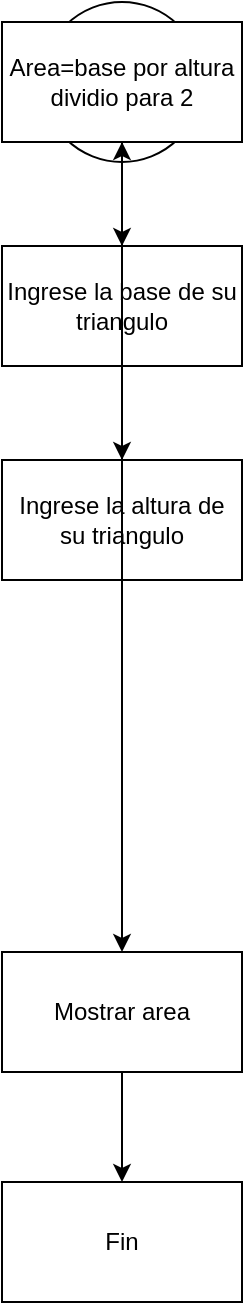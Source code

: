 <mxfile version="26.2.9">
  <diagram name="Page-1" id="Dopk1gnTmT2kTfZfCHLD">
    <mxGraphModel dx="1188" dy="695" grid="1" gridSize="10" guides="1" tooltips="1" connect="1" arrows="1" fold="1" page="1" pageScale="1" pageWidth="827" pageHeight="1169" math="0" shadow="0">
      <root>
        <mxCell id="0" />
        <mxCell id="1" parent="0" />
        <mxCell id="R4Syxa_mexcD-WkNILK0-26" value="" style="edgeStyle=orthogonalEdgeStyle;rounded=0;orthogonalLoop=1;jettySize=auto;html=1;" edge="1" parent="1" source="R4Syxa_mexcD-WkNILK0-1" target="R4Syxa_mexcD-WkNILK0-25">
          <mxGeometry relative="1" as="geometry" />
        </mxCell>
        <mxCell id="R4Syxa_mexcD-WkNILK0-1" value="Incio" style="ellipse;whiteSpace=wrap;html=1;aspect=fixed;" vertex="1" parent="1">
          <mxGeometry x="374" y="80" width="80" height="80" as="geometry" />
        </mxCell>
        <mxCell id="R4Syxa_mexcD-WkNILK0-28" value="" style="edgeStyle=orthogonalEdgeStyle;rounded=0;orthogonalLoop=1;jettySize=auto;html=1;" edge="1" parent="1" source="R4Syxa_mexcD-WkNILK0-25" target="R4Syxa_mexcD-WkNILK0-27">
          <mxGeometry relative="1" as="geometry" />
        </mxCell>
        <mxCell id="R4Syxa_mexcD-WkNILK0-25" value="Ingrese la base de su triangulo" style="whiteSpace=wrap;html=1;" vertex="1" parent="1">
          <mxGeometry x="354" y="202" width="120" height="60" as="geometry" />
        </mxCell>
        <mxCell id="R4Syxa_mexcD-WkNILK0-30" value="" style="edgeStyle=orthogonalEdgeStyle;rounded=0;orthogonalLoop=1;jettySize=auto;html=1;" edge="1" parent="1" source="R4Syxa_mexcD-WkNILK0-27" target="R4Syxa_mexcD-WkNILK0-29">
          <mxGeometry relative="1" as="geometry" />
        </mxCell>
        <mxCell id="R4Syxa_mexcD-WkNILK0-27" value="Ingrese la altura de su triangulo" style="whiteSpace=wrap;html=1;" vertex="1" parent="1">
          <mxGeometry x="354" y="309" width="120" height="60" as="geometry" />
        </mxCell>
        <mxCell id="R4Syxa_mexcD-WkNILK0-32" value="" style="edgeStyle=orthogonalEdgeStyle;rounded=0;orthogonalLoop=1;jettySize=auto;html=1;" edge="1" parent="1" source="R4Syxa_mexcD-WkNILK0-29" target="R4Syxa_mexcD-WkNILK0-31">
          <mxGeometry relative="1" as="geometry" />
        </mxCell>
        <mxCell id="R4Syxa_mexcD-WkNILK0-29" value="Area=base por altura dividio para 2" style="whiteSpace=wrap;html=1;" vertex="1" parent="1">
          <mxGeometry x="354" y="90" width="120" height="60" as="geometry" />
        </mxCell>
        <mxCell id="R4Syxa_mexcD-WkNILK0-34" value="" style="edgeStyle=orthogonalEdgeStyle;rounded=0;orthogonalLoop=1;jettySize=auto;html=1;" edge="1" parent="1" source="R4Syxa_mexcD-WkNILK0-31" target="R4Syxa_mexcD-WkNILK0-33">
          <mxGeometry relative="1" as="geometry" />
        </mxCell>
        <mxCell id="R4Syxa_mexcD-WkNILK0-31" value="Mostrar area" style="whiteSpace=wrap;html=1;" vertex="1" parent="1">
          <mxGeometry x="354" y="555" width="120" height="60" as="geometry" />
        </mxCell>
        <mxCell id="R4Syxa_mexcD-WkNILK0-33" value="Fin" style="whiteSpace=wrap;html=1;" vertex="1" parent="1">
          <mxGeometry x="354" y="670" width="120" height="60" as="geometry" />
        </mxCell>
      </root>
    </mxGraphModel>
  </diagram>
</mxfile>
